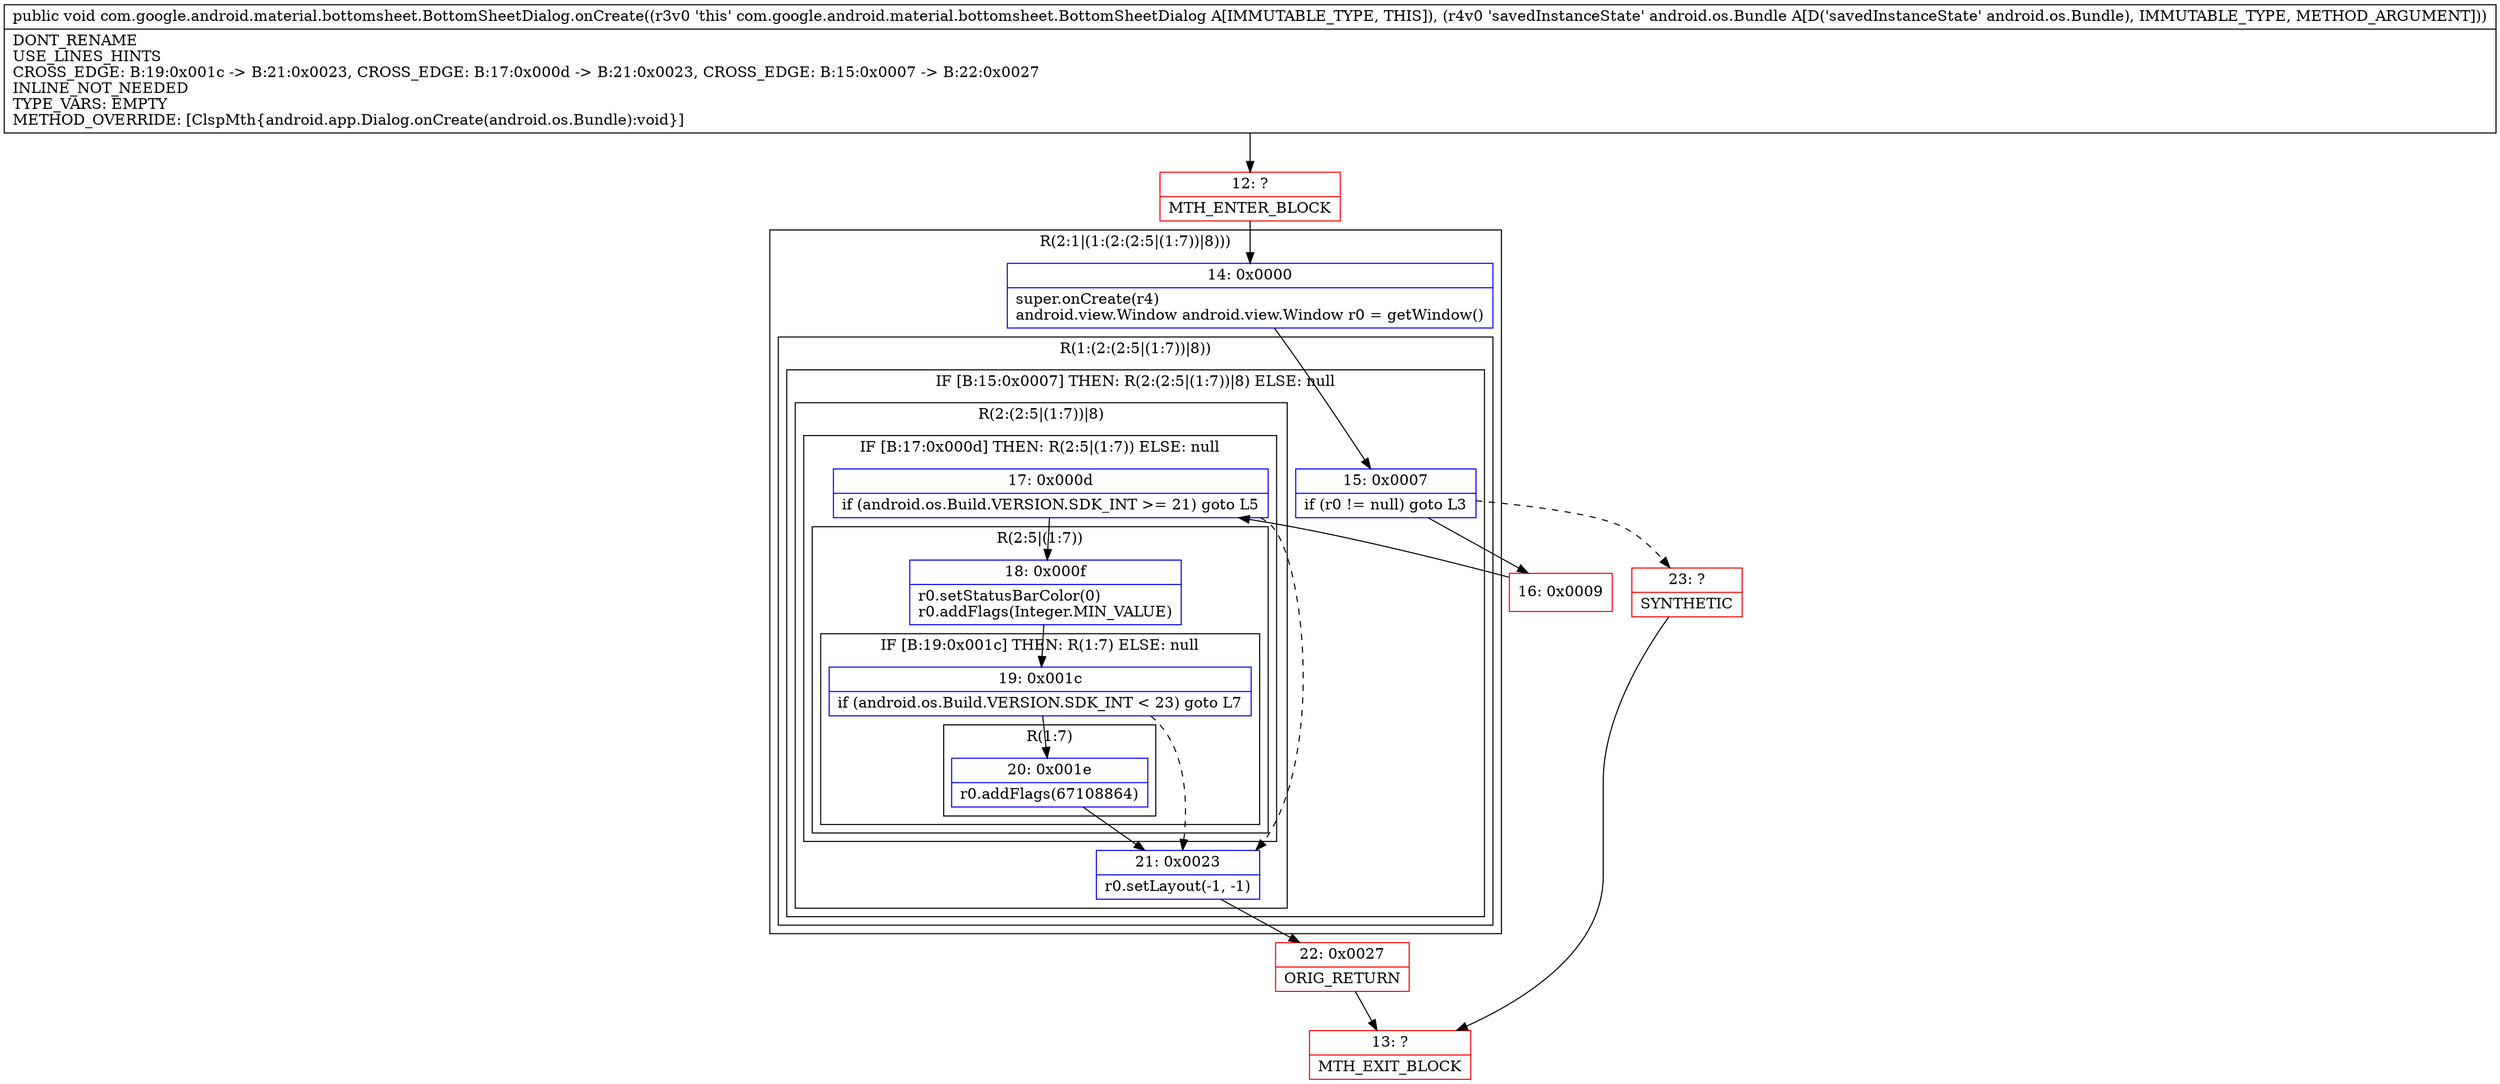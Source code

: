 digraph "CFG forcom.google.android.material.bottomsheet.BottomSheetDialog.onCreate(Landroid\/os\/Bundle;)V" {
subgraph cluster_Region_644188387 {
label = "R(2:1|(1:(2:(2:5|(1:7))|8)))";
node [shape=record,color=blue];
Node_14 [shape=record,label="{14\:\ 0x0000|super.onCreate(r4)\landroid.view.Window android.view.Window r0 = getWindow()\l}"];
subgraph cluster_Region_1845781146 {
label = "R(1:(2:(2:5|(1:7))|8))";
node [shape=record,color=blue];
subgraph cluster_IfRegion_1047867876 {
label = "IF [B:15:0x0007] THEN: R(2:(2:5|(1:7))|8) ELSE: null";
node [shape=record,color=blue];
Node_15 [shape=record,label="{15\:\ 0x0007|if (r0 != null) goto L3\l}"];
subgraph cluster_Region_441026148 {
label = "R(2:(2:5|(1:7))|8)";
node [shape=record,color=blue];
subgraph cluster_IfRegion_506498412 {
label = "IF [B:17:0x000d] THEN: R(2:5|(1:7)) ELSE: null";
node [shape=record,color=blue];
Node_17 [shape=record,label="{17\:\ 0x000d|if (android.os.Build.VERSION.SDK_INT \>= 21) goto L5\l}"];
subgraph cluster_Region_1432631895 {
label = "R(2:5|(1:7))";
node [shape=record,color=blue];
Node_18 [shape=record,label="{18\:\ 0x000f|r0.setStatusBarColor(0)\lr0.addFlags(Integer.MIN_VALUE)\l}"];
subgraph cluster_IfRegion_881075489 {
label = "IF [B:19:0x001c] THEN: R(1:7) ELSE: null";
node [shape=record,color=blue];
Node_19 [shape=record,label="{19\:\ 0x001c|if (android.os.Build.VERSION.SDK_INT \< 23) goto L7\l}"];
subgraph cluster_Region_283194891 {
label = "R(1:7)";
node [shape=record,color=blue];
Node_20 [shape=record,label="{20\:\ 0x001e|r0.addFlags(67108864)\l}"];
}
}
}
}
Node_21 [shape=record,label="{21\:\ 0x0023|r0.setLayout(\-1, \-1)\l}"];
}
}
}
}
Node_12 [shape=record,color=red,label="{12\:\ ?|MTH_ENTER_BLOCK\l}"];
Node_16 [shape=record,color=red,label="{16\:\ 0x0009}"];
Node_22 [shape=record,color=red,label="{22\:\ 0x0027|ORIG_RETURN\l}"];
Node_13 [shape=record,color=red,label="{13\:\ ?|MTH_EXIT_BLOCK\l}"];
Node_23 [shape=record,color=red,label="{23\:\ ?|SYNTHETIC\l}"];
MethodNode[shape=record,label="{public void com.google.android.material.bottomsheet.BottomSheetDialog.onCreate((r3v0 'this' com.google.android.material.bottomsheet.BottomSheetDialog A[IMMUTABLE_TYPE, THIS]), (r4v0 'savedInstanceState' android.os.Bundle A[D('savedInstanceState' android.os.Bundle), IMMUTABLE_TYPE, METHOD_ARGUMENT]))  | DONT_RENAME\lUSE_LINES_HINTS\lCROSS_EDGE: B:19:0x001c \-\> B:21:0x0023, CROSS_EDGE: B:17:0x000d \-\> B:21:0x0023, CROSS_EDGE: B:15:0x0007 \-\> B:22:0x0027\lINLINE_NOT_NEEDED\lTYPE_VARS: EMPTY\lMETHOD_OVERRIDE: [ClspMth\{android.app.Dialog.onCreate(android.os.Bundle):void\}]\l}"];
MethodNode -> Node_12;Node_14 -> Node_15;
Node_15 -> Node_16;
Node_15 -> Node_23[style=dashed];
Node_17 -> Node_18;
Node_17 -> Node_21[style=dashed];
Node_18 -> Node_19;
Node_19 -> Node_20;
Node_19 -> Node_21[style=dashed];
Node_20 -> Node_21;
Node_21 -> Node_22;
Node_12 -> Node_14;
Node_16 -> Node_17;
Node_22 -> Node_13;
Node_23 -> Node_13;
}

